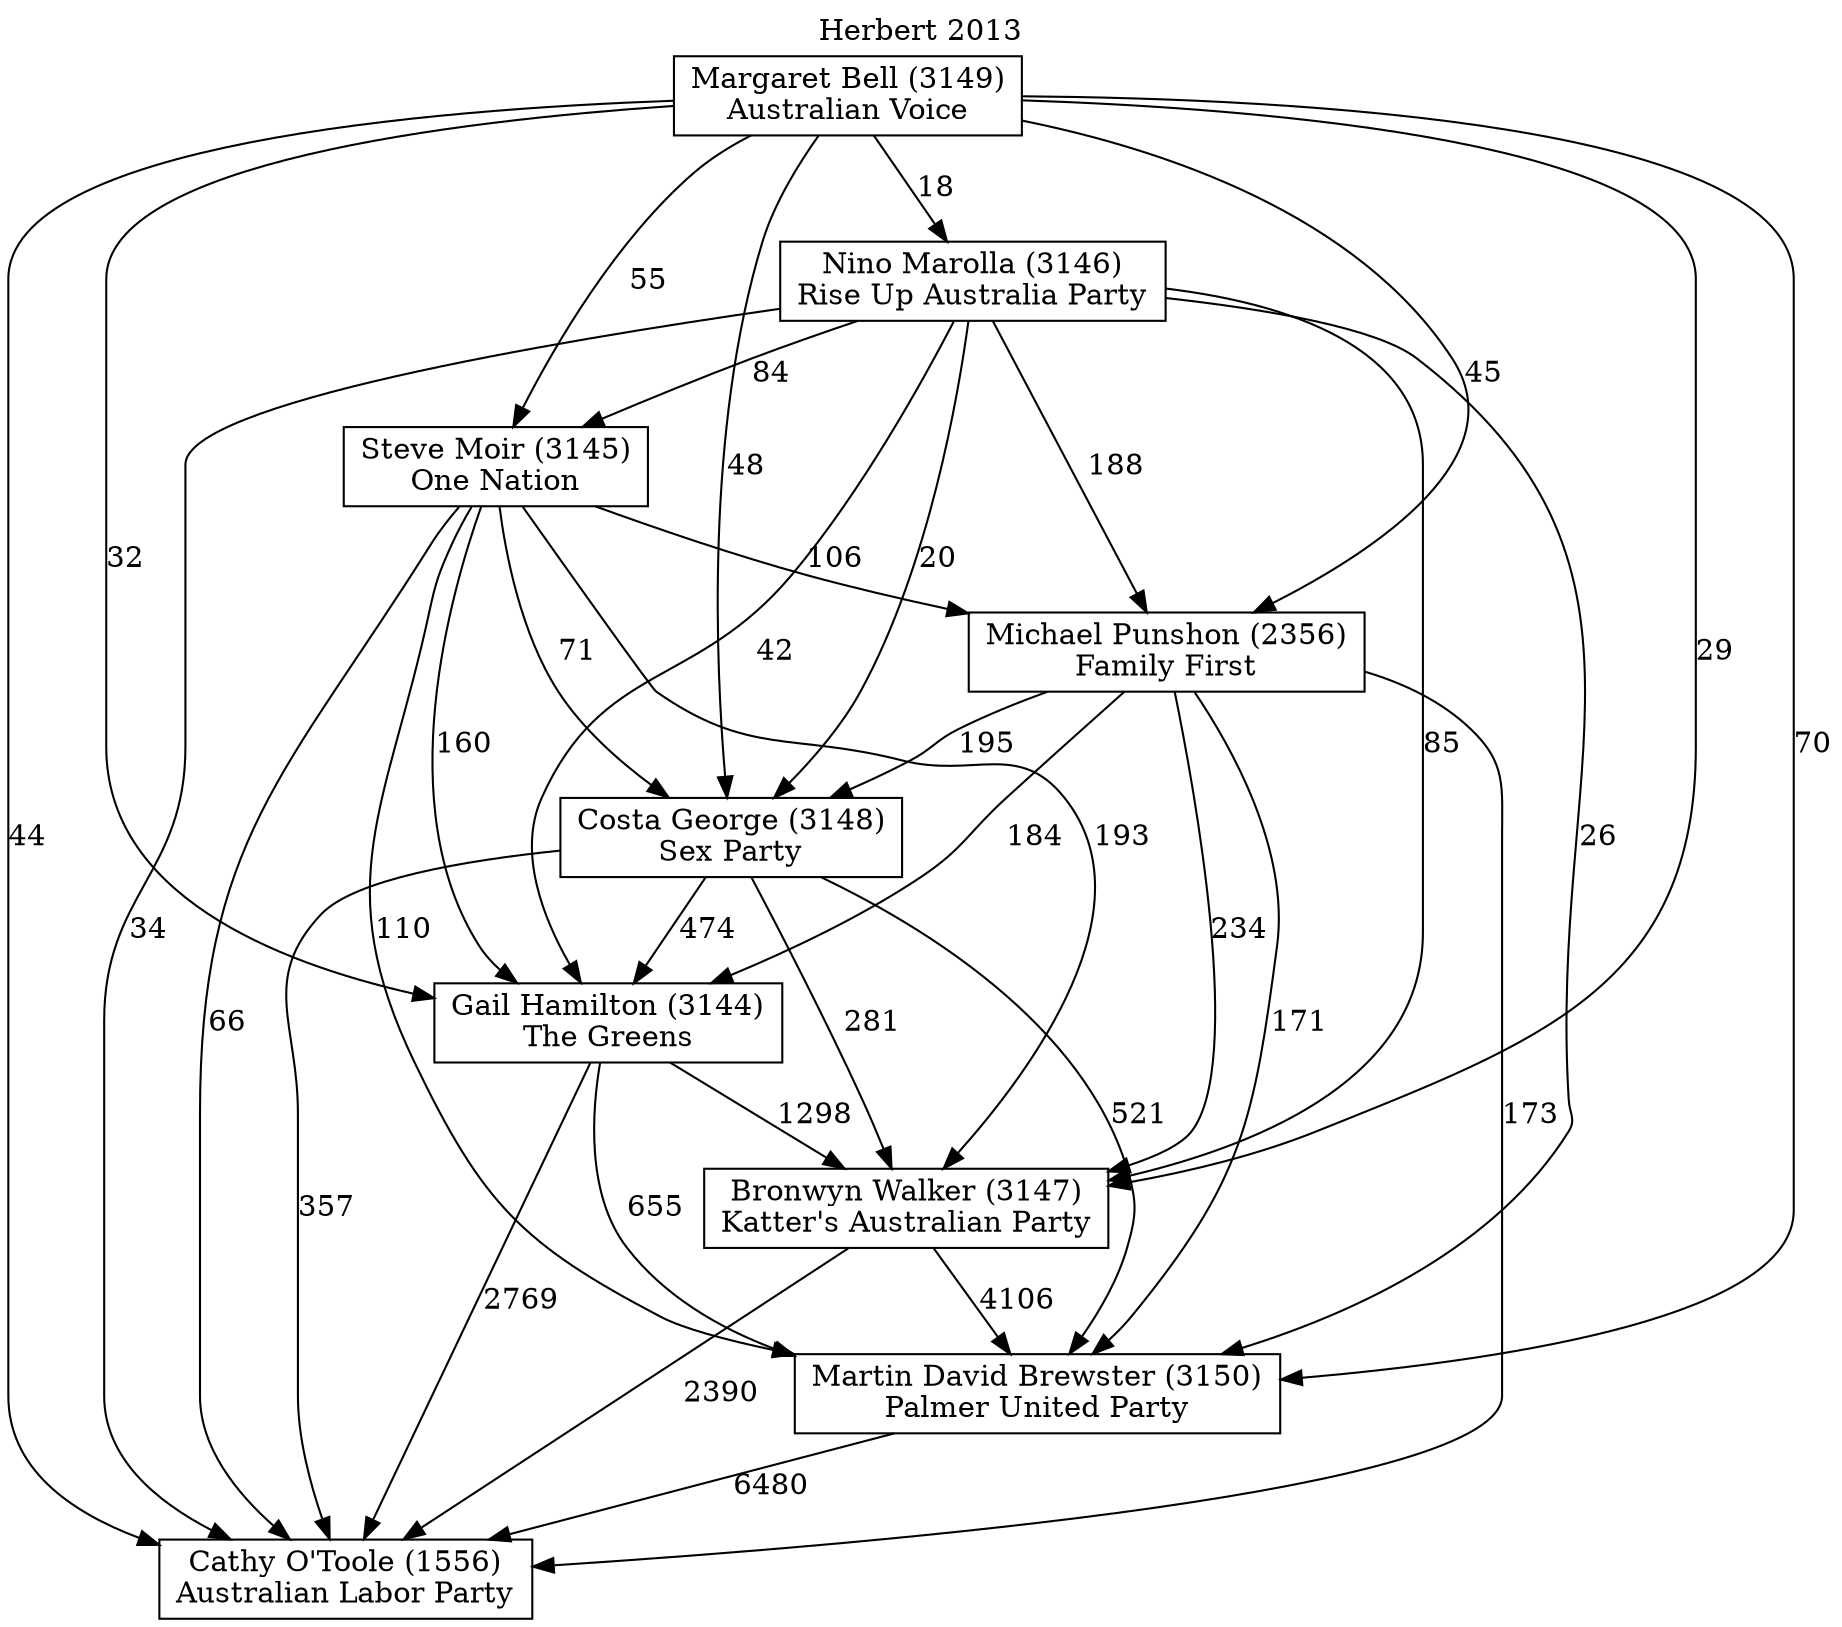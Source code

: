 // House preference flow
digraph "Cathy O'Toole (1556)_Herbert_2013" {
	graph [label="Herbert 2013" labelloc=t mclimit=10]
	node [shape=box]
	"Bronwyn Walker (3147)" [label="Bronwyn Walker (3147)
Katter's Australian Party"]
	"Cathy O'Toole (1556)" [label="Cathy O'Toole (1556)
Australian Labor Party"]
	"Costa George (3148)" [label="Costa George (3148)
Sex Party"]
	"Gail Hamilton (3144)" [label="Gail Hamilton (3144)
The Greens"]
	"Margaret Bell (3149)" [label="Margaret Bell (3149)
Australian Voice"]
	"Martin David Brewster (3150)" [label="Martin David Brewster (3150)
Palmer United Party"]
	"Michael Punshon (2356)" [label="Michael Punshon (2356)
Family First"]
	"Nino Marolla (3146)" [label="Nino Marolla (3146)
Rise Up Australia Party"]
	"Steve Moir (3145)" [label="Steve Moir (3145)
One Nation"]
	"Bronwyn Walker (3147)" -> "Cathy O'Toole (1556)" [label=2390]
	"Bronwyn Walker (3147)" -> "Martin David Brewster (3150)" [label=4106]
	"Costa George (3148)" -> "Bronwyn Walker (3147)" [label=281]
	"Costa George (3148)" -> "Cathy O'Toole (1556)" [label=357]
	"Costa George (3148)" -> "Gail Hamilton (3144)" [label=474]
	"Costa George (3148)" -> "Martin David Brewster (3150)" [label=521]
	"Gail Hamilton (3144)" -> "Bronwyn Walker (3147)" [label=1298]
	"Gail Hamilton (3144)" -> "Cathy O'Toole (1556)" [label=2769]
	"Gail Hamilton (3144)" -> "Martin David Brewster (3150)" [label=655]
	"Margaret Bell (3149)" -> "Bronwyn Walker (3147)" [label=29]
	"Margaret Bell (3149)" -> "Cathy O'Toole (1556)" [label=44]
	"Margaret Bell (3149)" -> "Costa George (3148)" [label=48]
	"Margaret Bell (3149)" -> "Gail Hamilton (3144)" [label=32]
	"Margaret Bell (3149)" -> "Martin David Brewster (3150)" [label=70]
	"Margaret Bell (3149)" -> "Michael Punshon (2356)" [label=45]
	"Margaret Bell (3149)" -> "Nino Marolla (3146)" [label=18]
	"Margaret Bell (3149)" -> "Steve Moir (3145)" [label=55]
	"Martin David Brewster (3150)" -> "Cathy O'Toole (1556)" [label=6480]
	"Michael Punshon (2356)" -> "Bronwyn Walker (3147)" [label=234]
	"Michael Punshon (2356)" -> "Cathy O'Toole (1556)" [label=173]
	"Michael Punshon (2356)" -> "Costa George (3148)" [label=195]
	"Michael Punshon (2356)" -> "Gail Hamilton (3144)" [label=184]
	"Michael Punshon (2356)" -> "Martin David Brewster (3150)" [label=171]
	"Nino Marolla (3146)" -> "Bronwyn Walker (3147)" [label=85]
	"Nino Marolla (3146)" -> "Cathy O'Toole (1556)" [label=34]
	"Nino Marolla (3146)" -> "Costa George (3148)" [label=20]
	"Nino Marolla (3146)" -> "Gail Hamilton (3144)" [label=42]
	"Nino Marolla (3146)" -> "Martin David Brewster (3150)" [label=26]
	"Nino Marolla (3146)" -> "Michael Punshon (2356)" [label=188]
	"Nino Marolla (3146)" -> "Steve Moir (3145)" [label=84]
	"Steve Moir (3145)" -> "Bronwyn Walker (3147)" [label=193]
	"Steve Moir (3145)" -> "Cathy O'Toole (1556)" [label=66]
	"Steve Moir (3145)" -> "Costa George (3148)" [label=71]
	"Steve Moir (3145)" -> "Gail Hamilton (3144)" [label=160]
	"Steve Moir (3145)" -> "Martin David Brewster (3150)" [label=110]
	"Steve Moir (3145)" -> "Michael Punshon (2356)" [label=106]
}
